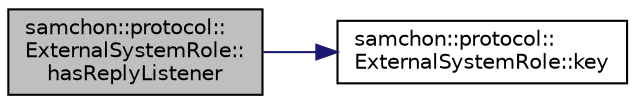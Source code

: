 digraph "samchon::protocol::ExternalSystemRole::hasReplyListener"
{
  edge [fontname="Helvetica",fontsize="10",labelfontname="Helvetica",labelfontsize="10"];
  node [fontname="Helvetica",fontsize="10",shape=record];
  rankdir="LR";
  Node1 [label="samchon::protocol::\lExternalSystemRole::\lhasReplyListener",height=0.2,width=0.4,color="black", fillcolor="grey75", style="filled", fontcolor="black"];
  Node1 -> Node2 [color="midnightblue",fontsize="10",style="solid",fontname="Helvetica"];
  Node2 [label="samchon::protocol::\lExternalSystemRole::key",height=0.2,width=0.4,color="black", fillcolor="white", style="filled",URL="$d4/db7/classsamchon_1_1protocol_1_1ExternalSystemRole.html#a34629add016e5b22a7edad4d31b2d946",tooltip="Get a key that can identify the Entity uniquely. "];
}
